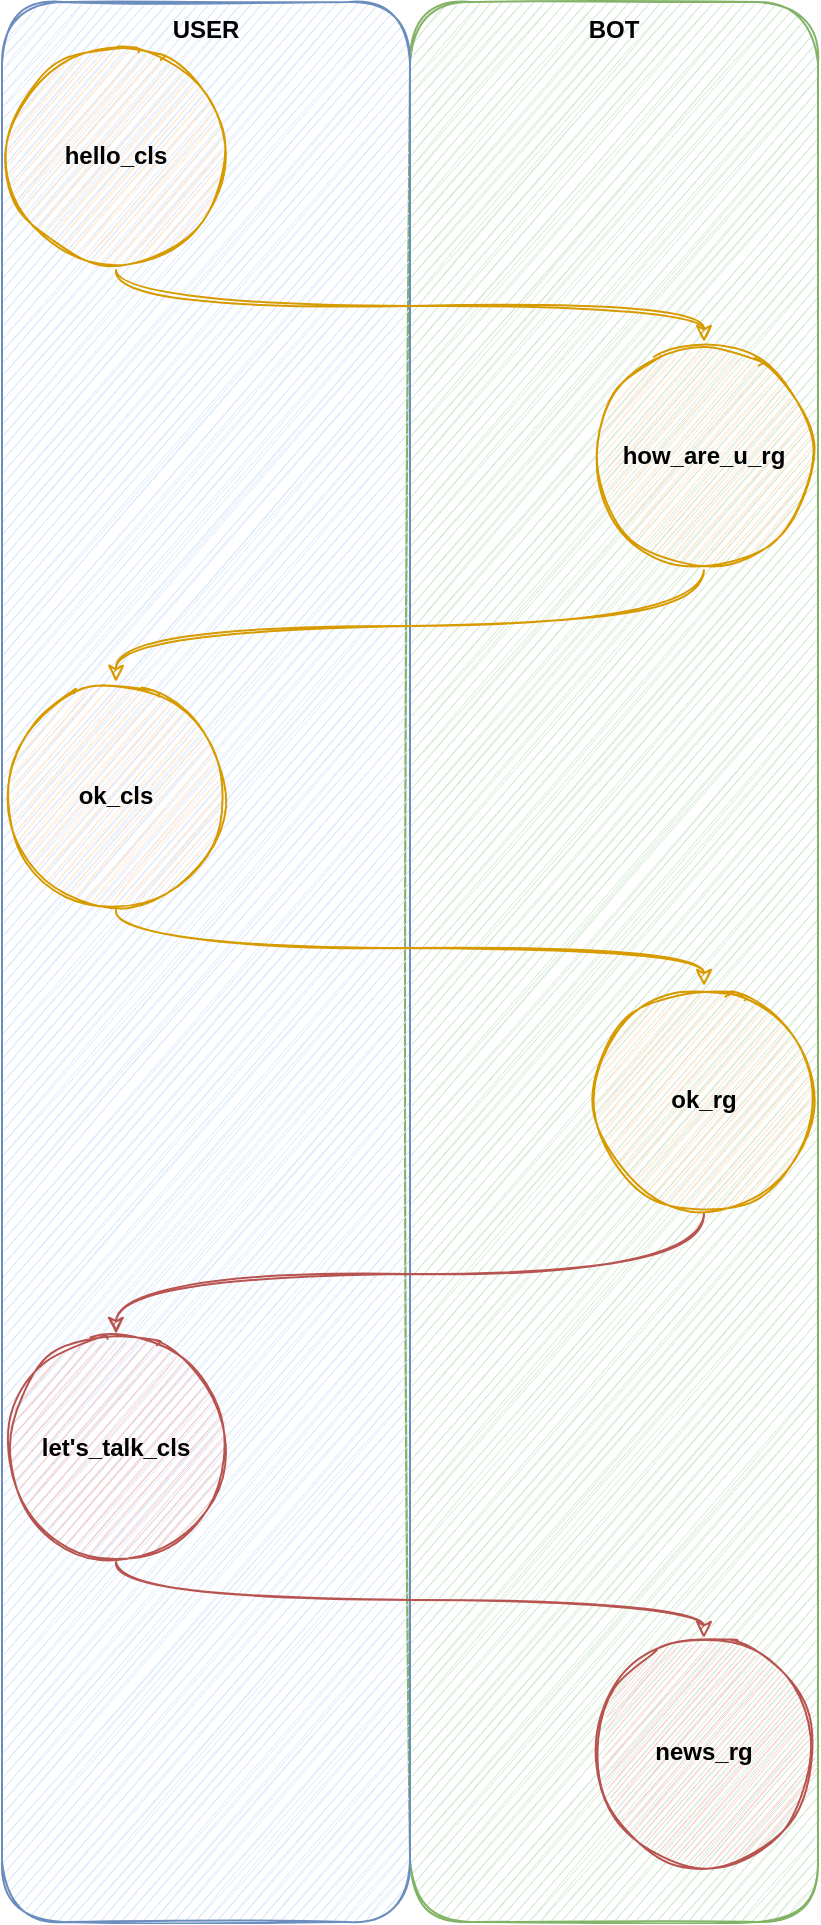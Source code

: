 <mxfile scale="20" border="0"><diagram id="rbImLL0oNeTYmnzgyJK0" name="Page-1"><mxGraphModel dx="563" dy="1654" grid="1" gridSize="10" guides="1" tooltips="1" connect="1" arrows="1" fold="1" page="1" pageScale="1" pageWidth="413" pageHeight="583" math="0" shadow="0"><root><mxCell id="0"/><mxCell id="1" parent="0"/><mxCell id="53" value="&lt;b&gt;BOT&lt;/b&gt;" style="rounded=1;whiteSpace=wrap;html=1;sketch=1;fontStyle=0;fillColor=#d5e8d4;strokeColor=#82b366;verticalAlign=top;" parent="1" vertex="1"><mxGeometry x="1040" y="-830" width="204" height="960" as="geometry"/></mxCell><mxCell id="54" value="&lt;b&gt;USER&lt;/b&gt;" style="rounded=1;whiteSpace=wrap;html=1;sketch=1;fontStyle=0;fillColor=#dae8fc;strokeColor=#6c8ebf;verticalAlign=top;" parent="1" vertex="1"><mxGeometry x="836" y="-830" width="204" height="960" as="geometry"/></mxCell><mxCell id="55" style="edgeStyle=orthogonalEdgeStyle;curved=1;html=1;exitX=0.5;exitY=1;exitDx=0;exitDy=0;entryX=0.5;entryY=0;entryDx=0;entryDy=0;sketch=1;fillColor=#ffe6cc;strokeColor=#d79b00;" parent="1" source="56" target="58" edge="1"><mxGeometry relative="1" as="geometry"/></mxCell><mxCell id="56" value="&lt;b&gt;hello_cls&lt;/b&gt;" style="ellipse;whiteSpace=wrap;html=1;aspect=fixed;fillColor=#ffe6cc;strokeColor=#d79b00;sketch=1;" parent="1" vertex="1"><mxGeometry x="836" y="-810" width="114" height="114" as="geometry"/></mxCell><mxCell id="57" style="edgeStyle=orthogonalEdgeStyle;curved=1;html=1;exitX=0.5;exitY=1;exitDx=0;exitDy=0;entryX=0.5;entryY=0;entryDx=0;entryDy=0;sketch=1;fillColor=#ffe6cc;strokeColor=#d79b00;" parent="1" source="58" target="59" edge="1"><mxGeometry relative="1" as="geometry"/></mxCell><mxCell id="58" value="&lt;b&gt;how_are_u_rg&lt;/b&gt;" style="ellipse;whiteSpace=wrap;html=1;aspect=fixed;fillColor=#ffe6cc;strokeColor=#d79b00;sketch=1;" parent="1" vertex="1"><mxGeometry x="1130" y="-660" width="114" height="114" as="geometry"/></mxCell><mxCell id="59" value="&lt;b&gt;ok_cls&lt;/b&gt;" style="ellipse;whiteSpace=wrap;html=1;aspect=fixed;fillColor=#ffe6cc;strokeColor=#d79b00;sketch=1;" parent="1" vertex="1"><mxGeometry x="836" y="-490" width="114" height="114" as="geometry"/></mxCell><mxCell id="60" style="edgeStyle=orthogonalEdgeStyle;curved=1;html=1;exitX=0.5;exitY=1;exitDx=0;exitDy=0;entryX=0.5;entryY=0;entryDx=0;entryDy=0;sketch=1;fillColor=#ffe6cc;strokeColor=#d79b00;" parent="1" source="59" target="61" edge="1"><mxGeometry relative="1" as="geometry"><mxPoint x="913" y="-270" as="sourcePoint"/><mxPoint x="1130" y="-360" as="targetPoint"/></mxGeometry></mxCell><mxCell id="61" value="&lt;b&gt;ok_rg&lt;/b&gt;" style="ellipse;whiteSpace=wrap;html=1;aspect=fixed;fillColor=#ffe6cc;strokeColor=#d79b00;sketch=1;" parent="1" vertex="1"><mxGeometry x="1130" y="-338" width="114" height="114" as="geometry"/></mxCell><mxCell id="62" style="edgeStyle=orthogonalEdgeStyle;curved=1;html=1;exitX=0.5;exitY=1;exitDx=0;exitDy=0;entryX=0.5;entryY=0;entryDx=0;entryDy=0;sketch=1;fillColor=#f8cecc;strokeColor=#b85450;" parent="1" source="61" target="63" edge="1"><mxGeometry relative="1" as="geometry"><mxPoint x="1173" y="-220" as="sourcePoint"/></mxGeometry></mxCell><mxCell id="63" value="&lt;b&gt;let's_talk_cls&lt;/b&gt;" style="ellipse;whiteSpace=wrap;html=1;aspect=fixed;fillColor=#f8cecc;strokeColor=#b85450;sketch=1;" parent="1" vertex="1"><mxGeometry x="836" y="-164" width="114" height="114" as="geometry"/></mxCell><mxCell id="64" style="edgeStyle=orthogonalEdgeStyle;curved=1;html=1;exitX=0.5;exitY=1;exitDx=0;exitDy=0;entryX=0.5;entryY=0;entryDx=0;entryDy=0;sketch=1;fillColor=#f8cecc;strokeColor=#b85450;" parent="1" source="63" target="65" edge="1"><mxGeometry relative="1" as="geometry"><mxPoint x="913" y="56" as="sourcePoint"/><mxPoint x="1130" y="-34" as="targetPoint"/></mxGeometry></mxCell><mxCell id="65" value="&lt;b&gt;news_rg&lt;/b&gt;" style="ellipse;whiteSpace=wrap;html=1;aspect=fixed;fillColor=#f8cecc;strokeColor=#b85450;sketch=1;" parent="1" vertex="1"><mxGeometry x="1130" y="-12" width="114" height="114" as="geometry"/></mxCell></root></mxGraphModel></diagram></mxfile>